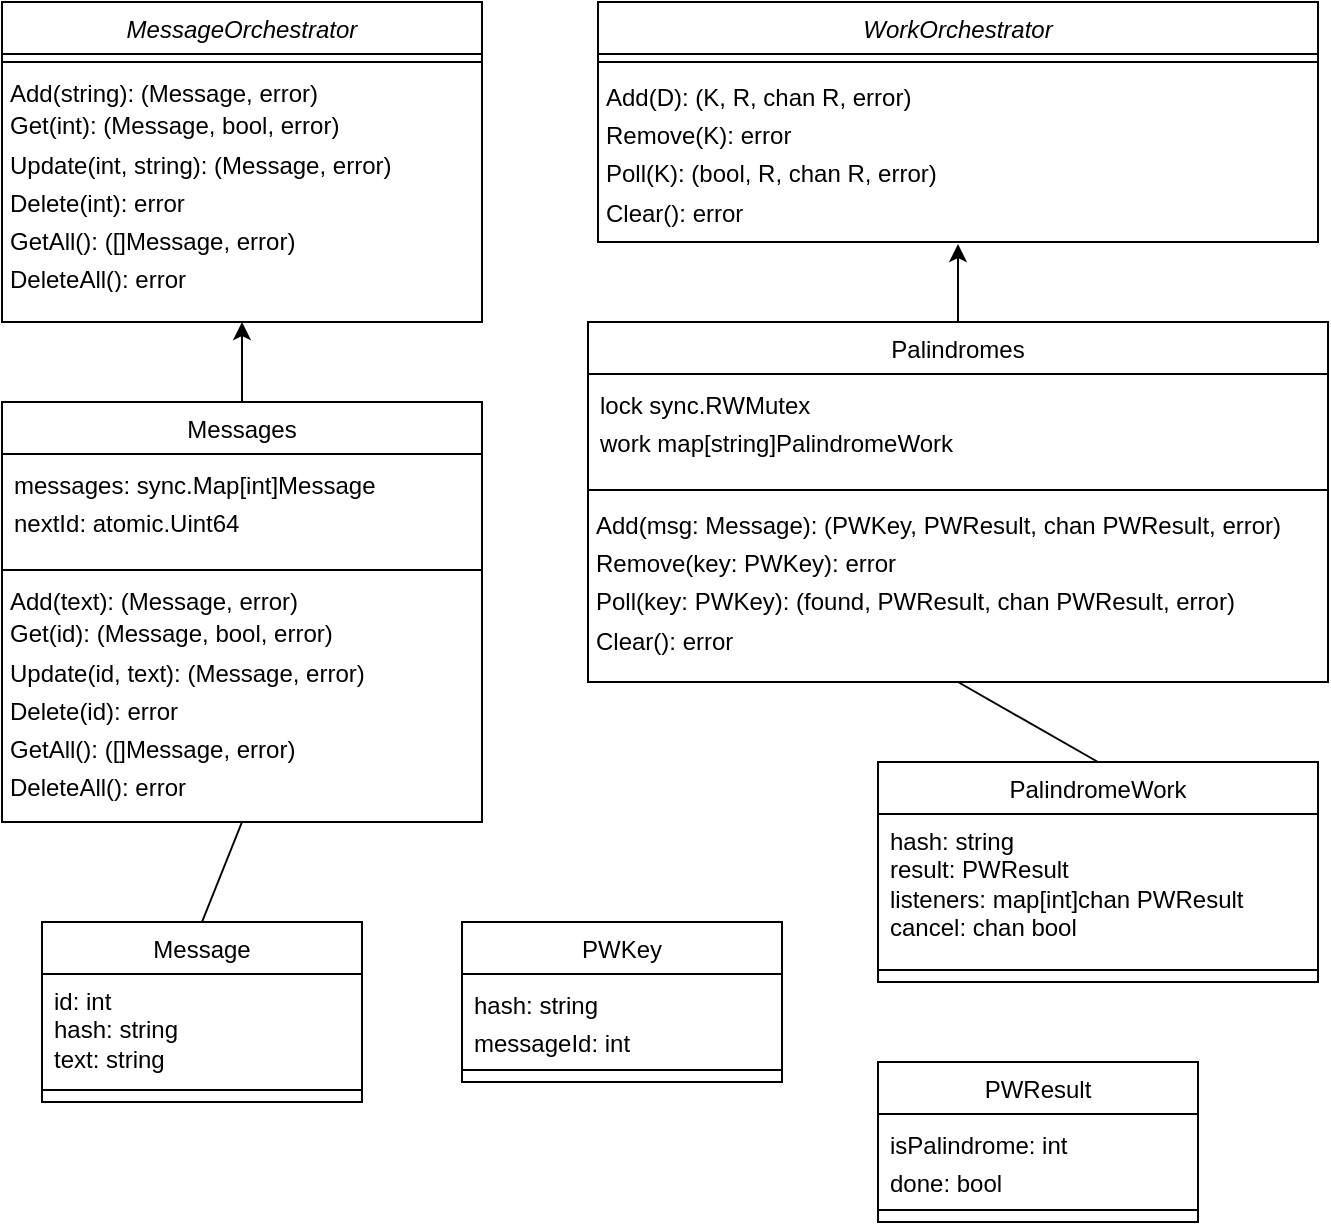 <mxfile version="26.0.9">
  <diagram id="C5RBs43oDa-KdzZeNtuy" name="Page-1">
    <mxGraphModel dx="778" dy="605" grid="1" gridSize="10" guides="1" tooltips="1" connect="1" arrows="1" fold="1" page="1" pageScale="1" pageWidth="827" pageHeight="1169" math="0" shadow="0">
      <root>
        <mxCell id="WIyWlLk6GJQsqaUBKTNV-0" />
        <mxCell id="WIyWlLk6GJQsqaUBKTNV-1" parent="WIyWlLk6GJQsqaUBKTNV-0" />
        <mxCell id="zkfFHV4jXpPFQw0GAbJ--0" value="MessageOrchestrator" style="swimlane;fontStyle=2;align=center;verticalAlign=top;childLayout=stackLayout;horizontal=1;startSize=26;horizontalStack=0;resizeParent=1;resizeLast=0;collapsible=1;marginBottom=0;rounded=0;shadow=0;strokeWidth=1;" parent="WIyWlLk6GJQsqaUBKTNV-1" vertex="1">
          <mxGeometry x="120" y="80" width="240" height="160" as="geometry">
            <mxRectangle x="230" y="140" width="160" height="26" as="alternateBounds" />
          </mxGeometry>
        </mxCell>
        <mxCell id="zkfFHV4jXpPFQw0GAbJ--4" value="" style="line;html=1;strokeWidth=1;align=left;verticalAlign=middle;spacingTop=-1;spacingLeft=3;spacingRight=3;rotatable=0;labelPosition=right;points=[];portConstraint=eastwest;" parent="zkfFHV4jXpPFQw0GAbJ--0" vertex="1">
          <mxGeometry y="26" width="240" height="8" as="geometry" />
        </mxCell>
        <mxCell id="zkfFHV4jXpPFQw0GAbJ--5" value="Add(string): (Message, error)&lt;div style=&quot;line-height: 160%;&quot;&gt;Get(int): (Message, bool, error)&lt;/div&gt;&lt;div style=&quot;line-height: 160%;&quot;&gt;Update(int, string): (Message, error)&lt;/div&gt;&lt;div style=&quot;line-height: 160%;&quot;&gt;Delete(int): error&lt;/div&gt;&lt;div style=&quot;line-height: 160%;&quot;&gt;GetAll(): ([]Message, error)&lt;/div&gt;&lt;div style=&quot;line-height: 160%;&quot;&gt;DeleteAll(): error&lt;/div&gt;" style="text;align=left;verticalAlign=top;spacingLeft=4;spacingRight=4;overflow=hidden;rotatable=0;points=[[0,0.5],[1,0.5]];portConstraint=eastwest;spacingBottom=0;spacing=0;whiteSpace=wrap;html=1;" parent="zkfFHV4jXpPFQw0GAbJ--0" vertex="1">
          <mxGeometry y="34" width="240" height="106" as="geometry" />
        </mxCell>
        <mxCell id="zkfFHV4jXpPFQw0GAbJ--6" value="Messages" style="swimlane;fontStyle=0;align=center;verticalAlign=top;childLayout=stackLayout;horizontal=1;startSize=26;horizontalStack=0;resizeParent=1;resizeLast=0;collapsible=1;marginBottom=0;rounded=0;shadow=0;strokeWidth=1;" parent="WIyWlLk6GJQsqaUBKTNV-1" vertex="1">
          <mxGeometry x="120" y="280" width="240" height="210" as="geometry">
            <mxRectangle x="130" y="380" width="160" height="26" as="alternateBounds" />
          </mxGeometry>
        </mxCell>
        <mxCell id="zkfFHV4jXpPFQw0GAbJ--7" value="&lt;div style=&quot;line-height: 160%;&quot;&gt;messages: sync.Map[int]Message&lt;br&gt;&#x9;nextId: atomic.Uint64&lt;/div&gt;" style="text;align=left;verticalAlign=top;spacingLeft=4;spacingRight=4;overflow=hidden;rotatable=0;points=[[0,0.5],[1,0.5]];portConstraint=eastwest;html=1;" parent="zkfFHV4jXpPFQw0GAbJ--6" vertex="1">
          <mxGeometry y="26" width="240" height="54" as="geometry" />
        </mxCell>
        <mxCell id="zkfFHV4jXpPFQw0GAbJ--9" value="" style="line;html=1;strokeWidth=1;align=left;verticalAlign=middle;spacingTop=-1;spacingLeft=3;spacingRight=3;rotatable=0;labelPosition=right;points=[];portConstraint=eastwest;" parent="zkfFHV4jXpPFQw0GAbJ--6" vertex="1">
          <mxGeometry y="80" width="240" height="8" as="geometry" />
        </mxCell>
        <mxCell id="sSwGmfdm2sfQWV-vLXlW-9" value="Add(text): (Message, error)&lt;div style=&quot;line-height: 160%;&quot;&gt;Get(id): (Message, bool, error)&lt;/div&gt;&lt;div style=&quot;line-height: 160%;&quot;&gt;Update(id, text): (Message, error)&lt;/div&gt;&lt;div style=&quot;line-height: 160%;&quot;&gt;Delete(id): error&lt;/div&gt;&lt;div style=&quot;line-height: 160%;&quot;&gt;GetAll(): ([]Message, error)&lt;/div&gt;&lt;div style=&quot;line-height: 160%;&quot;&gt;DeleteAll(): error&lt;/div&gt;" style="text;align=left;verticalAlign=top;spacingLeft=4;spacingRight=4;overflow=hidden;rotatable=0;points=[[0,0.5],[1,0.5]];portConstraint=eastwest;spacingBottom=0;spacing=0;whiteSpace=wrap;html=1;" vertex="1" parent="zkfFHV4jXpPFQw0GAbJ--6">
          <mxGeometry y="88" width="240" height="120" as="geometry" />
        </mxCell>
        <mxCell id="sSwGmfdm2sfQWV-vLXlW-0" value="" style="endArrow=classic;html=1;rounded=0;exitX=0.5;exitY=0;exitDx=0;exitDy=0;entryX=0.5;entryY=1;entryDx=0;entryDy=0;" edge="1" parent="WIyWlLk6GJQsqaUBKTNV-1" source="zkfFHV4jXpPFQw0GAbJ--6" target="zkfFHV4jXpPFQw0GAbJ--0">
          <mxGeometry width="50" height="50" relative="1" as="geometry">
            <mxPoint x="320" y="290" as="sourcePoint" />
            <mxPoint x="330" y="290" as="targetPoint" />
          </mxGeometry>
        </mxCell>
        <mxCell id="sSwGmfdm2sfQWV-vLXlW-1" value="Message" style="swimlane;fontStyle=0;align=center;verticalAlign=top;childLayout=stackLayout;horizontal=1;startSize=26;horizontalStack=0;resizeParent=1;resizeLast=0;collapsible=1;marginBottom=0;rounded=0;shadow=0;strokeWidth=1;" vertex="1" parent="WIyWlLk6GJQsqaUBKTNV-1">
          <mxGeometry x="140" y="540" width="160" height="90" as="geometry">
            <mxRectangle x="130" y="380" width="160" height="26" as="alternateBounds" />
          </mxGeometry>
        </mxCell>
        <mxCell id="sSwGmfdm2sfQWV-vLXlW-2" value="&#x9;id: int&lt;br&gt;&#x9;hash: string&lt;br&gt;&#x9;text: string" style="text;align=left;verticalAlign=top;spacingLeft=4;spacingRight=4;overflow=hidden;rotatable=0;points=[[0,0.5],[1,0.5]];portConstraint=eastwest;html=1;" vertex="1" parent="sSwGmfdm2sfQWV-vLXlW-1">
          <mxGeometry y="26" width="160" height="54" as="geometry" />
        </mxCell>
        <mxCell id="sSwGmfdm2sfQWV-vLXlW-3" value="" style="line;html=1;strokeWidth=1;align=left;verticalAlign=middle;spacingTop=-1;spacingLeft=3;spacingRight=3;rotatable=0;labelPosition=right;points=[];portConstraint=eastwest;" vertex="1" parent="sSwGmfdm2sfQWV-vLXlW-1">
          <mxGeometry y="80" width="160" height="8" as="geometry" />
        </mxCell>
        <mxCell id="sSwGmfdm2sfQWV-vLXlW-5" value="WorkOrchestrator" style="swimlane;fontStyle=2;align=center;verticalAlign=top;childLayout=stackLayout;horizontal=1;startSize=26;horizontalStack=0;resizeParent=1;resizeLast=0;collapsible=1;marginBottom=0;rounded=0;shadow=0;strokeWidth=1;" vertex="1" parent="WIyWlLk6GJQsqaUBKTNV-1">
          <mxGeometry x="418" y="80" width="360" height="120" as="geometry">
            <mxRectangle x="230" y="140" width="160" height="26" as="alternateBounds" />
          </mxGeometry>
        </mxCell>
        <mxCell id="sSwGmfdm2sfQWV-vLXlW-6" value="" style="line;html=1;strokeWidth=1;align=left;verticalAlign=middle;spacingTop=-1;spacingLeft=3;spacingRight=3;rotatable=0;labelPosition=right;points=[];portConstraint=eastwest;" vertex="1" parent="sSwGmfdm2sfQWV-vLXlW-5">
          <mxGeometry y="26" width="360" height="8" as="geometry" />
        </mxCell>
        <mxCell id="sSwGmfdm2sfQWV-vLXlW-7" value="&lt;div style=&quot;line-height: 160%;&quot;&gt;Add(D): (K, R, chan R, error)&lt;/div&gt;&lt;div style=&quot;line-height: 160%;&quot;&gt;&lt;div style=&quot;line-height: 160%;&quot;&gt;Remove(K): error&lt;/div&gt;&lt;div&gt;&lt;div&gt;&lt;span style=&quot;white-space: normal;&quot;&gt;Poll(K): (bool, R, chan R, error)&lt;/span&gt;&lt;/div&gt;&lt;/div&gt;&lt;div&gt;&lt;div&gt;&lt;span style=&quot;white-space: normal;&quot;&gt;Clear(): error&lt;/span&gt;&lt;/div&gt;&lt;/div&gt;&lt;div&gt;&lt;br&gt;&lt;/div&gt;&lt;/div&gt;" style="text;align=left;verticalAlign=top;spacingLeft=4;spacingRight=4;overflow=hidden;rotatable=0;points=[[0,0.5],[1,0.5]];portConstraint=eastwest;spacingBottom=0;spacing=0;whiteSpace=wrap;html=1;" vertex="1" parent="sSwGmfdm2sfQWV-vLXlW-5">
          <mxGeometry y="34" width="360" height="86" as="geometry" />
        </mxCell>
        <mxCell id="sSwGmfdm2sfQWV-vLXlW-13" value="PWKey" style="swimlane;fontStyle=0;align=center;verticalAlign=top;childLayout=stackLayout;horizontal=1;startSize=26;horizontalStack=0;resizeParent=1;resizeLast=0;collapsible=1;marginBottom=0;rounded=0;shadow=0;strokeWidth=1;" vertex="1" parent="WIyWlLk6GJQsqaUBKTNV-1">
          <mxGeometry x="350" y="540" width="160" height="80" as="geometry">
            <mxRectangle x="130" y="380" width="160" height="26" as="alternateBounds" />
          </mxGeometry>
        </mxCell>
        <mxCell id="sSwGmfdm2sfQWV-vLXlW-14" value="&lt;div style=&quot;line-height: 160%;&quot;&gt;&lt;span style=&quot;white-space-collapse: collapse;&quot;&gt;hash: string&lt;/span&gt;&lt;/div&gt;&lt;div style=&quot;line-height: 160%;&quot;&gt;&lt;span style=&quot;background-color: transparent; color: light-dark(rgb(0, 0, 0), rgb(255, 255, 255));&quot;&gt;messageId: int&lt;/span&gt;&lt;/div&gt;" style="text;align=left;verticalAlign=top;spacingLeft=4;spacingRight=4;overflow=hidden;rotatable=0;points=[[0,0.5],[1,0.5]];portConstraint=eastwest;html=1;" vertex="1" parent="sSwGmfdm2sfQWV-vLXlW-13">
          <mxGeometry y="26" width="160" height="44" as="geometry" />
        </mxCell>
        <mxCell id="sSwGmfdm2sfQWV-vLXlW-15" value="" style="line;html=1;strokeWidth=1;align=left;verticalAlign=middle;spacingTop=-1;spacingLeft=3;spacingRight=3;rotatable=0;labelPosition=right;points=[];portConstraint=eastwest;" vertex="1" parent="sSwGmfdm2sfQWV-vLXlW-13">
          <mxGeometry y="70" width="160" height="8" as="geometry" />
        </mxCell>
        <mxCell id="sSwGmfdm2sfQWV-vLXlW-17" value="" style="endArrow=none;html=1;rounded=0;exitX=0.5;exitY=1;exitDx=0;exitDy=0;entryX=0.5;entryY=0;entryDx=0;entryDy=0;" edge="1" parent="WIyWlLk6GJQsqaUBKTNV-1" source="zkfFHV4jXpPFQw0GAbJ--6" target="sSwGmfdm2sfQWV-vLXlW-1">
          <mxGeometry width="50" height="50" relative="1" as="geometry">
            <mxPoint x="420" y="300" as="sourcePoint" />
            <mxPoint x="470" y="250" as="targetPoint" />
          </mxGeometry>
        </mxCell>
        <mxCell id="sSwGmfdm2sfQWV-vLXlW-18" value="Palindromes" style="swimlane;fontStyle=0;align=center;verticalAlign=top;childLayout=stackLayout;horizontal=1;startSize=26;horizontalStack=0;resizeParent=1;resizeLast=0;collapsible=1;marginBottom=0;rounded=0;shadow=0;strokeWidth=1;" vertex="1" parent="WIyWlLk6GJQsqaUBKTNV-1">
          <mxGeometry x="413" y="240" width="370" height="180" as="geometry">
            <mxRectangle x="130" y="380" width="160" height="26" as="alternateBounds" />
          </mxGeometry>
        </mxCell>
        <mxCell id="sSwGmfdm2sfQWV-vLXlW-19" value="&lt;div style=&quot;line-height: 160%;&quot;&gt;&lt;div style=&quot;line-height: 160%;&quot;&gt;lock sync.RWMutex&lt;/div&gt;&lt;div style=&quot;line-height: 160%;&quot;&gt;work map[string]PalindromeWork&lt;/div&gt;&lt;/div&gt;" style="text;align=left;verticalAlign=top;spacingLeft=4;spacingRight=4;overflow=hidden;rotatable=0;points=[[0,0.5],[1,0.5]];portConstraint=eastwest;html=1;" vertex="1" parent="sSwGmfdm2sfQWV-vLXlW-18">
          <mxGeometry y="26" width="370" height="54" as="geometry" />
        </mxCell>
        <mxCell id="sSwGmfdm2sfQWV-vLXlW-20" value="" style="line;html=1;strokeWidth=1;align=left;verticalAlign=middle;spacingTop=-1;spacingLeft=3;spacingRight=3;rotatable=0;labelPosition=right;points=[];portConstraint=eastwest;" vertex="1" parent="sSwGmfdm2sfQWV-vLXlW-18">
          <mxGeometry y="80" width="370" height="8" as="geometry" />
        </mxCell>
        <mxCell id="sSwGmfdm2sfQWV-vLXlW-22" value="&lt;div style=&quot;line-height: 160%;&quot;&gt;Add(msg: Message): (PWKey, PWResult, chan PWResult, error)&lt;/div&gt;&lt;div style=&quot;line-height: 160%;&quot;&gt;&lt;div style=&quot;line-height: 160%;&quot;&gt;Remove(key: PWKey&lt;span style=&quot;background-color: transparent; color: light-dark(rgb(0, 0, 0), rgb(255, 255, 255));&quot;&gt;): error&lt;/span&gt;&lt;/div&gt;&lt;div&gt;&lt;div&gt;&lt;span style=&quot;white-space: normal;&quot;&gt;Poll(key:&amp;nbsp;&lt;/span&gt;PWKey&lt;span style=&quot;white-space: normal;&quot;&gt;): (found,&amp;nbsp;&lt;/span&gt;PWResult&lt;span style=&quot;background-color: transparent; color: light-dark(rgb(0, 0, 0), rgb(255, 255, 255));&quot;&gt;, chan&amp;nbsp;&lt;/span&gt;PWResult&lt;span style=&quot;background-color: transparent; color: light-dark(rgb(0, 0, 0), rgb(255, 255, 255));&quot;&gt;, error)&lt;/span&gt;&lt;/div&gt;&lt;/div&gt;&lt;div&gt;&lt;div&gt;&lt;span style=&quot;white-space: normal;&quot;&gt;Clear(): error&lt;/span&gt;&lt;/div&gt;&lt;/div&gt;&lt;div&gt;&lt;br&gt;&lt;/div&gt;&lt;/div&gt;" style="text;align=left;verticalAlign=top;spacingLeft=4;spacingRight=4;overflow=hidden;rotatable=0;points=[[0,0.5],[1,0.5]];portConstraint=eastwest;spacingBottom=0;spacing=0;whiteSpace=wrap;html=1;" vertex="1" parent="sSwGmfdm2sfQWV-vLXlW-18">
          <mxGeometry y="88" width="370" height="82" as="geometry" />
        </mxCell>
        <mxCell id="sSwGmfdm2sfQWV-vLXlW-23" value="PalindromeWork" style="swimlane;fontStyle=0;align=center;verticalAlign=top;childLayout=stackLayout;horizontal=1;startSize=26;horizontalStack=0;resizeParent=1;resizeLast=0;collapsible=1;marginBottom=0;rounded=0;shadow=0;strokeWidth=1;" vertex="1" parent="WIyWlLk6GJQsqaUBKTNV-1">
          <mxGeometry x="558" y="460" width="220" height="110" as="geometry">
            <mxRectangle x="130" y="380" width="160" height="26" as="alternateBounds" />
          </mxGeometry>
        </mxCell>
        <mxCell id="sSwGmfdm2sfQWV-vLXlW-24" value="&lt;div&gt;&lt;span style=&quot;white-space-collapse: collapse;&quot;&gt;hash: string&lt;/span&gt;&lt;/div&gt;&lt;div&gt;&lt;span style=&quot;white-space-collapse: collapse;&quot;&gt;result:&lt;/span&gt;&lt;span style=&quot;text-wrap: wrap; background-color: transparent; color: light-dark(rgb(0, 0, 0), rgb(255, 255, 255));&quot;&gt;&amp;nbsp;PWResult&lt;/span&gt;&lt;/div&gt;&lt;div&gt;&lt;span style=&quot;background-color: transparent; color: light-dark(rgb(0, 0, 0), rgb(255, 255, 255));&quot;&gt;listeners: map[int]chan&amp;nbsp;&lt;/span&gt;&lt;span style=&quot;text-wrap: wrap; background-color: transparent; color: light-dark(rgb(0, 0, 0), rgb(255, 255, 255));&quot;&gt;PWResult&lt;/span&gt;&lt;br&gt;&lt;/div&gt;&lt;div&gt;&lt;span style=&quot;background-color: transparent; color: light-dark(rgb(0, 0, 0), rgb(255, 255, 255));&quot;&gt;cancel: chan bool&lt;/span&gt;&lt;br&gt;&lt;/div&gt;" style="text;align=left;verticalAlign=top;spacingLeft=4;spacingRight=4;overflow=hidden;rotatable=0;points=[[0,0.5],[1,0.5]];portConstraint=eastwest;html=1;" vertex="1" parent="sSwGmfdm2sfQWV-vLXlW-23">
          <mxGeometry y="26" width="220" height="74" as="geometry" />
        </mxCell>
        <mxCell id="sSwGmfdm2sfQWV-vLXlW-25" value="" style="line;html=1;strokeWidth=1;align=left;verticalAlign=middle;spacingTop=-1;spacingLeft=3;spacingRight=3;rotatable=0;labelPosition=right;points=[];portConstraint=eastwest;" vertex="1" parent="sSwGmfdm2sfQWV-vLXlW-23">
          <mxGeometry y="100" width="220" height="8" as="geometry" />
        </mxCell>
        <mxCell id="sSwGmfdm2sfQWV-vLXlW-26" value="" style="endArrow=classic;html=1;rounded=0;exitX=0.5;exitY=0;exitDx=0;exitDy=0;entryX=0.5;entryY=1.012;entryDx=0;entryDy=0;entryPerimeter=0;" edge="1" parent="WIyWlLk6GJQsqaUBKTNV-1" source="sSwGmfdm2sfQWV-vLXlW-18" target="sSwGmfdm2sfQWV-vLXlW-7">
          <mxGeometry width="50" height="50" relative="1" as="geometry">
            <mxPoint x="530" y="300" as="sourcePoint" />
            <mxPoint x="870" y="210" as="targetPoint" />
          </mxGeometry>
        </mxCell>
        <mxCell id="sSwGmfdm2sfQWV-vLXlW-31" value="" style="endArrow=none;html=1;rounded=0;entryX=0.5;entryY=1;entryDx=0;entryDy=0;exitX=0.5;exitY=0;exitDx=0;exitDy=0;" edge="1" parent="WIyWlLk6GJQsqaUBKTNV-1" source="sSwGmfdm2sfQWV-vLXlW-23" target="sSwGmfdm2sfQWV-vLXlW-18">
          <mxGeometry width="50" height="50" relative="1" as="geometry">
            <mxPoint x="440" y="470" as="sourcePoint" />
            <mxPoint x="490" y="420" as="targetPoint" />
          </mxGeometry>
        </mxCell>
        <mxCell id="sSwGmfdm2sfQWV-vLXlW-32" value="PWResult" style="swimlane;fontStyle=0;align=center;verticalAlign=top;childLayout=stackLayout;horizontal=1;startSize=26;horizontalStack=0;resizeParent=1;resizeLast=0;collapsible=1;marginBottom=0;rounded=0;shadow=0;strokeWidth=1;" vertex="1" parent="WIyWlLk6GJQsqaUBKTNV-1">
          <mxGeometry x="558" y="610" width="160" height="80" as="geometry">
            <mxRectangle x="130" y="380" width="160" height="26" as="alternateBounds" />
          </mxGeometry>
        </mxCell>
        <mxCell id="sSwGmfdm2sfQWV-vLXlW-33" value="&lt;div style=&quot;line-height: 160%;&quot;&gt;&lt;span style=&quot;white-space-collapse: collapse;&quot;&gt;isPalindrome: int&lt;/span&gt;&lt;/div&gt;&lt;div style=&quot;line-height: 160%;&quot;&gt;&lt;span style=&quot;background-color: transparent; color: light-dark(rgb(0, 0, 0), rgb(255, 255, 255));&quot;&gt;done: bool&lt;/span&gt;&lt;/div&gt;" style="text;align=left;verticalAlign=top;spacingLeft=4;spacingRight=4;overflow=hidden;rotatable=0;points=[[0,0.5],[1,0.5]];portConstraint=eastwest;html=1;" vertex="1" parent="sSwGmfdm2sfQWV-vLXlW-32">
          <mxGeometry y="26" width="160" height="44" as="geometry" />
        </mxCell>
        <mxCell id="sSwGmfdm2sfQWV-vLXlW-34" value="" style="line;html=1;strokeWidth=1;align=left;verticalAlign=middle;spacingTop=-1;spacingLeft=3;spacingRight=3;rotatable=0;labelPosition=right;points=[];portConstraint=eastwest;" vertex="1" parent="sSwGmfdm2sfQWV-vLXlW-32">
          <mxGeometry y="70" width="160" height="8" as="geometry" />
        </mxCell>
      </root>
    </mxGraphModel>
  </diagram>
</mxfile>
